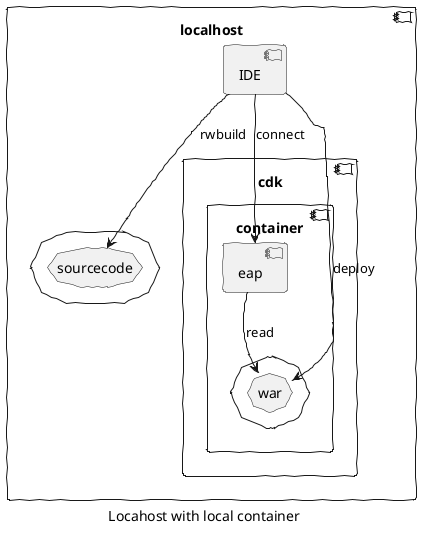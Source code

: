 @startuml
skinparam handwritten true

caption Locahost with local container

component "localhost" {
    component "IDE" {

    }

    storage {
        storage sourcecode
    }

component cdk {
    component container {
        component "eap"

        storage {
            storage "war" {

            }
        }
    }
}
}

left to right direction
eap --> war : read
IDE --> eap : connect
IDE --> war : deploy

top to bottom direction
IDE --> sourcecode : rwbuild

@enduml

